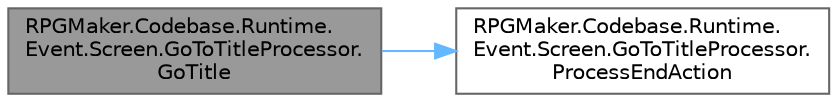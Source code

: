 digraph "RPGMaker.Codebase.Runtime.Event.Screen.GoToTitleProcessor.GoTitle"
{
 // LATEX_PDF_SIZE
  bgcolor="transparent";
  edge [fontname=Helvetica,fontsize=10,labelfontname=Helvetica,labelfontsize=10];
  node [fontname=Helvetica,fontsize=10,shape=box,height=0.2,width=0.4];
  rankdir="LR";
  Node1 [id="Node000001",label="RPGMaker.Codebase.Runtime.\lEvent.Screen.GoToTitleProcessor.\lGoTitle",height=0.2,width=0.4,color="gray40", fillcolor="grey60", style="filled", fontcolor="black",tooltip="😁 タイトルに戻る"];
  Node1 -> Node2 [id="edge1_Node000001_Node000002",color="steelblue1",style="solid",tooltip=" "];
  Node2 [id="Node000002",label="RPGMaker.Codebase.Runtime.\lEvent.Screen.GoToTitleProcessor.\lProcessEndAction",height=0.2,width=0.4,color="grey40", fillcolor="white", style="filled",URL="$d6/d02/class_r_p_g_maker_1_1_codebase_1_1_runtime_1_1_event_1_1_screen_1_1_go_to_title_processor.html#ac42eadd5beb37aec38638f35ffb71d5c",tooltip="😁 終了処理"];
}
